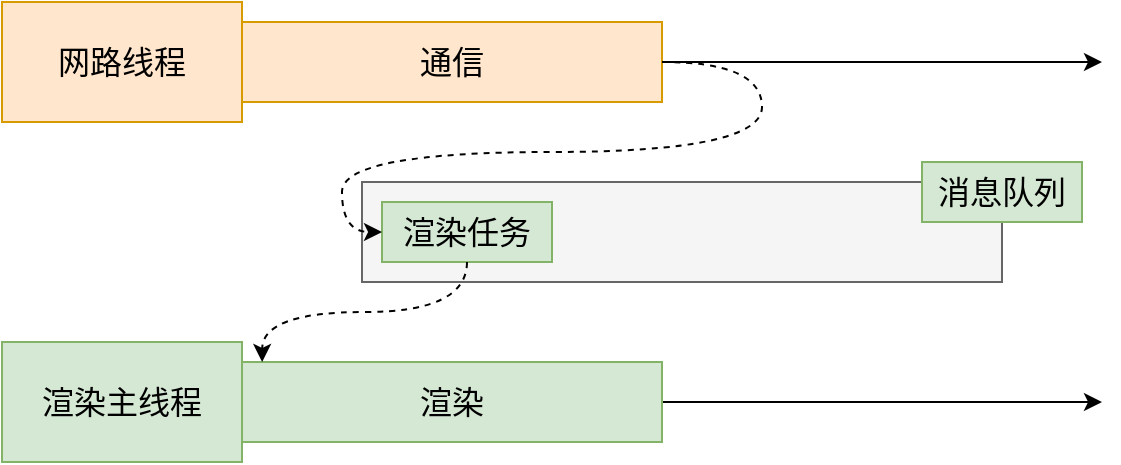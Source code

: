 <mxfile version="22.0.4" type="github">
  <diagram name="第 1 页" id="Lwh7Yi3Bb2lZUa5r70g_">
    <mxGraphModel dx="1050" dy="574" grid="1" gridSize="10" guides="1" tooltips="1" connect="1" arrows="1" fold="1" page="1" pageScale="1" pageWidth="827" pageHeight="1169" math="0" shadow="0">
      <root>
        <mxCell id="0" />
        <mxCell id="1" parent="0" />
        <mxCell id="D4ML-GOBu4C-ws9qb99M-2" value="网路线程" style="rounded=0;whiteSpace=wrap;html=1;fillColor=#ffe6cc;strokeColor=#d79b00;fontSize=16;" vertex="1" parent="1">
          <mxGeometry x="100" y="150" width="120" height="60" as="geometry" />
        </mxCell>
        <mxCell id="D4ML-GOBu4C-ws9qb99M-4" style="edgeStyle=orthogonalEdgeStyle;rounded=0;orthogonalLoop=1;jettySize=auto;html=1;fontSize=16;" edge="1" parent="1" source="D4ML-GOBu4C-ws9qb99M-3">
          <mxGeometry relative="1" as="geometry">
            <mxPoint x="650" y="180" as="targetPoint" />
          </mxGeometry>
        </mxCell>
        <mxCell id="D4ML-GOBu4C-ws9qb99M-3" value="通信" style="rounded=0;whiteSpace=wrap;html=1;fillColor=#ffe6cc;strokeColor=#d79b00;fontSize=16;" vertex="1" parent="1">
          <mxGeometry x="220" y="160" width="210" height="40" as="geometry" />
        </mxCell>
        <mxCell id="D4ML-GOBu4C-ws9qb99M-5" value="" style="rounded=0;whiteSpace=wrap;html=1;fillColor=#f5f5f5;strokeColor=#666666;fontColor=#333333;fontSize=16;" vertex="1" parent="1">
          <mxGeometry x="280" y="240" width="320" height="50" as="geometry" />
        </mxCell>
        <mxCell id="D4ML-GOBu4C-ws9qb99M-6" value="渲染任务" style="rounded=0;whiteSpace=wrap;html=1;fontSize=16;fillColor=#d5e8d4;strokeColor=#82b366;" vertex="1" parent="1">
          <mxGeometry x="290" y="250" width="85" height="30" as="geometry" />
        </mxCell>
        <mxCell id="D4ML-GOBu4C-ws9qb99M-7" value="消息队列" style="rounded=0;whiteSpace=wrap;html=1;fontSize=16;fillColor=#d5e8d4;strokeColor=#82b366;" vertex="1" parent="1">
          <mxGeometry x="560" y="230" width="80" height="30" as="geometry" />
        </mxCell>
        <mxCell id="D4ML-GOBu4C-ws9qb99M-8" value="渲染主线程" style="rounded=0;whiteSpace=wrap;html=1;fillColor=#d5e8d4;strokeColor=#82b366;fontSize=16;" vertex="1" parent="1">
          <mxGeometry x="100" y="320" width="120" height="60" as="geometry" />
        </mxCell>
        <mxCell id="D4ML-GOBu4C-ws9qb99M-10" style="edgeStyle=orthogonalEdgeStyle;rounded=0;orthogonalLoop=1;jettySize=auto;html=1;" edge="1" parent="1" source="D4ML-GOBu4C-ws9qb99M-9">
          <mxGeometry relative="1" as="geometry">
            <mxPoint x="650" y="350" as="targetPoint" />
          </mxGeometry>
        </mxCell>
        <mxCell id="D4ML-GOBu4C-ws9qb99M-9" value="渲染" style="rounded=0;whiteSpace=wrap;html=1;fillColor=#d5e8d4;strokeColor=#82b366;fontSize=16;" vertex="1" parent="1">
          <mxGeometry x="220" y="330" width="210" height="40" as="geometry" />
        </mxCell>
        <mxCell id="D4ML-GOBu4C-ws9qb99M-12" style="edgeStyle=orthogonalEdgeStyle;orthogonalLoop=1;jettySize=auto;html=1;exitX=0.5;exitY=1;exitDx=0;exitDy=0;entryX=0.048;entryY=0;entryDx=0;entryDy=0;entryPerimeter=0;strokeColor=default;dashed=1;curved=1;" edge="1" parent="1" source="D4ML-GOBu4C-ws9qb99M-6" target="D4ML-GOBu4C-ws9qb99M-9">
          <mxGeometry relative="1" as="geometry" />
        </mxCell>
        <mxCell id="D4ML-GOBu4C-ws9qb99M-13" style="edgeStyle=orthogonalEdgeStyle;orthogonalLoop=1;jettySize=auto;html=1;entryX=0;entryY=0.5;entryDx=0;entryDy=0;curved=1;dashed=1;" edge="1" parent="1" source="D4ML-GOBu4C-ws9qb99M-3" target="D4ML-GOBu4C-ws9qb99M-6">
          <mxGeometry relative="1" as="geometry">
            <Array as="points">
              <mxPoint x="480" y="180" />
              <mxPoint x="480" y="225" />
              <mxPoint x="270" y="225" />
              <mxPoint x="270" y="265" />
            </Array>
          </mxGeometry>
        </mxCell>
      </root>
    </mxGraphModel>
  </diagram>
</mxfile>
